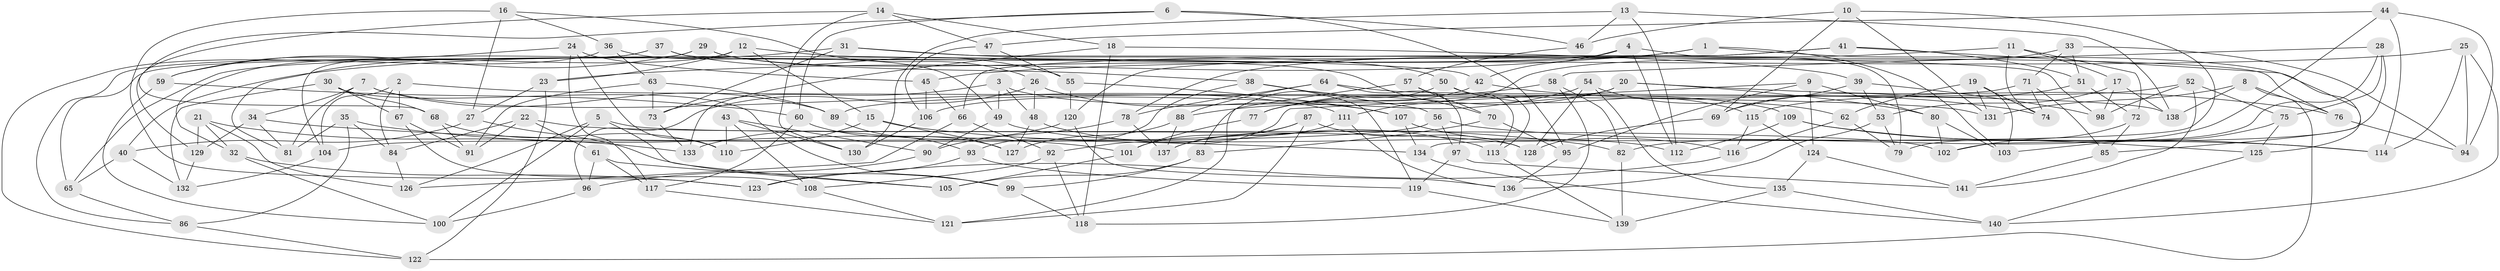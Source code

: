 // Generated by graph-tools (version 1.1) at 2025/58/03/09/25 04:58:37]
// undirected, 141 vertices, 282 edges
graph export_dot {
graph [start="1"]
  node [color=gray90,style=filled];
  1;
  2;
  3;
  4;
  5;
  6;
  7;
  8;
  9;
  10;
  11;
  12;
  13;
  14;
  15;
  16;
  17;
  18;
  19;
  20;
  21;
  22;
  23;
  24;
  25;
  26;
  27;
  28;
  29;
  30;
  31;
  32;
  33;
  34;
  35;
  36;
  37;
  38;
  39;
  40;
  41;
  42;
  43;
  44;
  45;
  46;
  47;
  48;
  49;
  50;
  51;
  52;
  53;
  54;
  55;
  56;
  57;
  58;
  59;
  60;
  61;
  62;
  63;
  64;
  65;
  66;
  67;
  68;
  69;
  70;
  71;
  72;
  73;
  74;
  75;
  76;
  77;
  78;
  79;
  80;
  81;
  82;
  83;
  84;
  85;
  86;
  87;
  88;
  89;
  90;
  91;
  92;
  93;
  94;
  95;
  96;
  97;
  98;
  99;
  100;
  101;
  102;
  103;
  104;
  105;
  106;
  107;
  108;
  109;
  110;
  111;
  112;
  113;
  114;
  115;
  116;
  117;
  118;
  119;
  120;
  121;
  122;
  123;
  124;
  125;
  126;
  127;
  128;
  129;
  130;
  131;
  132;
  133;
  134;
  135;
  136;
  137;
  138;
  139;
  140;
  141;
  1 -- 40;
  1 -- 125;
  1 -- 103;
  1 -- 23;
  2 -- 131;
  2 -- 67;
  2 -- 104;
  2 -- 84;
  3 -- 48;
  3 -- 109;
  3 -- 73;
  3 -- 49;
  4 -- 112;
  4 -- 79;
  4 -- 42;
  4 -- 65;
  5 -- 128;
  5 -- 126;
  5 -- 100;
  5 -- 105;
  6 -- 46;
  6 -- 60;
  6 -- 95;
  6 -- 129;
  7 -- 34;
  7 -- 81;
  7 -- 89;
  7 -- 111;
  8 -- 138;
  8 -- 122;
  8 -- 131;
  8 -- 76;
  9 -- 80;
  9 -- 92;
  9 -- 95;
  9 -- 124;
  10 -- 69;
  10 -- 134;
  10 -- 131;
  10 -- 46;
  11 -- 72;
  11 -- 17;
  11 -- 74;
  11 -- 78;
  12 -- 42;
  12 -- 23;
  12 -- 32;
  12 -- 15;
  13 -- 138;
  13 -- 130;
  13 -- 46;
  13 -- 112;
  14 -- 68;
  14 -- 47;
  14 -- 18;
  14 -- 130;
  15 -- 127;
  15 -- 110;
  15 -- 82;
  16 -- 26;
  16 -- 36;
  16 -- 123;
  16 -- 27;
  17 -- 138;
  17 -- 53;
  17 -- 98;
  18 -- 133;
  18 -- 118;
  18 -- 39;
  19 -- 131;
  19 -- 103;
  19 -- 74;
  19 -- 62;
  20 -- 106;
  20 -- 77;
  20 -- 76;
  20 -- 80;
  21 -- 133;
  21 -- 32;
  21 -- 129;
  21 -- 126;
  22 -- 61;
  22 -- 91;
  22 -- 84;
  22 -- 102;
  23 -- 27;
  23 -- 122;
  24 -- 59;
  24 -- 117;
  24 -- 45;
  24 -- 110;
  25 -- 140;
  25 -- 45;
  25 -- 94;
  25 -- 114;
  26 -- 107;
  26 -- 96;
  26 -- 48;
  27 -- 99;
  27 -- 40;
  28 -- 75;
  28 -- 102;
  28 -- 79;
  28 -- 58;
  29 -- 59;
  29 -- 104;
  29 -- 70;
  29 -- 38;
  30 -- 67;
  30 -- 68;
  30 -- 132;
  30 -- 99;
  31 -- 73;
  31 -- 50;
  31 -- 81;
  31 -- 98;
  32 -- 123;
  32 -- 100;
  33 -- 111;
  33 -- 94;
  33 -- 71;
  33 -- 51;
  34 -- 81;
  34 -- 129;
  34 -- 134;
  35 -- 101;
  35 -- 84;
  35 -- 86;
  35 -- 81;
  36 -- 49;
  36 -- 63;
  36 -- 122;
  37 -- 76;
  37 -- 86;
  37 -- 65;
  37 -- 55;
  38 -- 93;
  38 -- 119;
  38 -- 56;
  39 -- 98;
  39 -- 53;
  39 -- 69;
  40 -- 65;
  40 -- 132;
  41 -- 120;
  41 -- 51;
  41 -- 85;
  41 -- 66;
  42 -- 77;
  42 -- 74;
  43 -- 130;
  43 -- 110;
  43 -- 90;
  43 -- 108;
  44 -- 94;
  44 -- 47;
  44 -- 114;
  44 -- 82;
  45 -- 106;
  45 -- 66;
  46 -- 57;
  47 -- 55;
  47 -- 106;
  48 -- 113;
  48 -- 127;
  49 -- 90;
  49 -- 112;
  50 -- 83;
  50 -- 115;
  50 -- 113;
  51 -- 69;
  51 -- 72;
  52 -- 115;
  52 -- 141;
  52 -- 75;
  52 -- 98;
  53 -- 136;
  53 -- 79;
  54 -- 128;
  54 -- 88;
  54 -- 135;
  54 -- 62;
  55 -- 107;
  55 -- 120;
  56 -- 104;
  56 -- 97;
  56 -- 114;
  57 -- 113;
  57 -- 121;
  57 -- 70;
  58 -- 118;
  58 -- 82;
  58 -- 77;
  59 -- 60;
  59 -- 100;
  60 -- 117;
  60 -- 127;
  61 -- 96;
  61 -- 117;
  61 -- 105;
  62 -- 116;
  62 -- 79;
  63 -- 89;
  63 -- 91;
  63 -- 73;
  64 -- 138;
  64 -- 88;
  64 -- 78;
  64 -- 97;
  65 -- 86;
  66 -- 92;
  66 -- 126;
  67 -- 108;
  67 -- 91;
  68 -- 110;
  68 -- 91;
  69 -- 128;
  70 -- 95;
  70 -- 83;
  71 -- 74;
  71 -- 89;
  71 -- 85;
  72 -- 102;
  72 -- 85;
  73 -- 133;
  75 -- 125;
  75 -- 103;
  76 -- 94;
  77 -- 101;
  78 -- 137;
  78 -- 90;
  80 -- 102;
  80 -- 103;
  82 -- 139;
  83 -- 99;
  83 -- 105;
  84 -- 126;
  85 -- 141;
  86 -- 122;
  87 -- 137;
  87 -- 128;
  87 -- 101;
  87 -- 121;
  88 -- 127;
  88 -- 137;
  89 -- 93;
  90 -- 96;
  92 -- 118;
  92 -- 108;
  93 -- 119;
  93 -- 123;
  95 -- 136;
  96 -- 100;
  97 -- 119;
  97 -- 141;
  99 -- 118;
  101 -- 105;
  104 -- 132;
  106 -- 130;
  107 -- 116;
  107 -- 134;
  108 -- 121;
  109 -- 125;
  109 -- 114;
  109 -- 112;
  111 -- 137;
  111 -- 136;
  113 -- 139;
  115 -- 116;
  115 -- 124;
  116 -- 123;
  117 -- 121;
  119 -- 139;
  120 -- 133;
  120 -- 136;
  124 -- 141;
  124 -- 135;
  125 -- 140;
  129 -- 132;
  134 -- 140;
  135 -- 140;
  135 -- 139;
}
